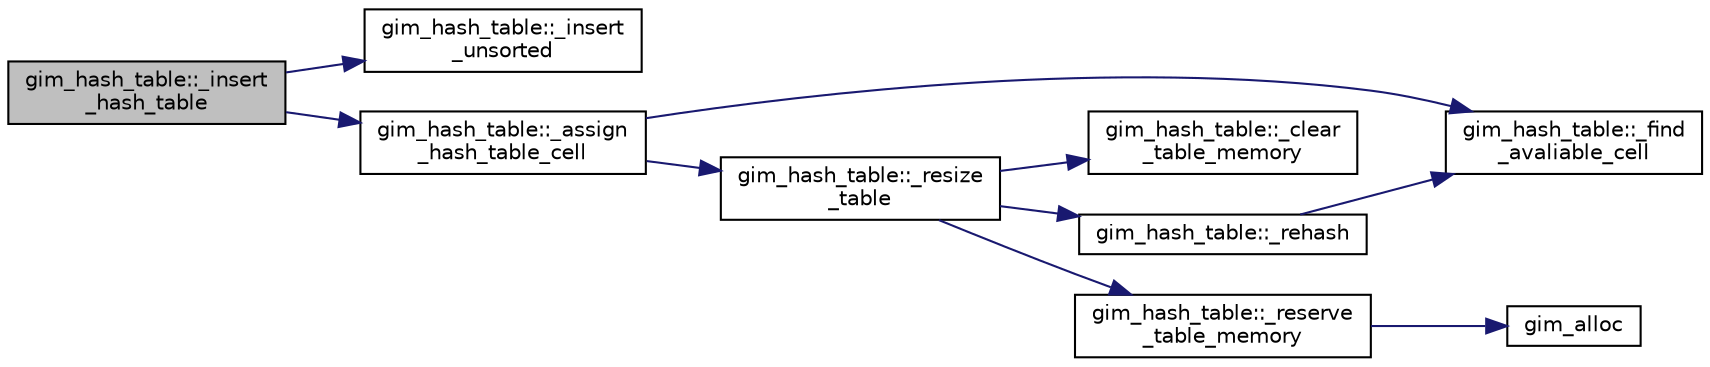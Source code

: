 digraph "gim_hash_table::_insert_hash_table"
{
  edge [fontname="Helvetica",fontsize="10",labelfontname="Helvetica",labelfontsize="10"];
  node [fontname="Helvetica",fontsize="10",shape=record];
  rankdir="LR";
  Node1 [label="gim_hash_table::_insert\l_hash_table",height=0.2,width=0.4,color="black", fillcolor="grey75", style="filled", fontcolor="black"];
  Node1 -> Node2 [color="midnightblue",fontsize="10",style="solid"];
  Node2 [label="gim_hash_table::_insert\l_unsorted",height=0.2,width=0.4,color="black", fillcolor="white", style="filled",URL="$classgim__hash__table.html#a95f93f63d75663f494388dc03423332f",tooltip="Fast insertion in m_nodes array. "];
  Node1 -> Node3 [color="midnightblue",fontsize="10",style="solid"];
  Node3 [label="gim_hash_table::_assign\l_hash_table_cell",height=0.2,width=0.4,color="black", fillcolor="white", style="filled",URL="$classgim__hash__table.html#a93e5bf5c573a39e21e9bd0a4aec38e1a",tooltip="Finds an avaliable hash table cell, and resizes the table if there isn&#39;t space. "];
  Node3 -> Node4 [color="midnightblue",fontsize="10",style="solid"];
  Node4 [label="gim_hash_table::_find\l_avaliable_cell",height=0.2,width=0.4,color="black", fillcolor="white", style="filled",URL="$classgim__hash__table.html#acc2d3d29a0190232386fb155ec9e5d8f",tooltip="Find the avaliable cell for the hashkey, and return an existing cell if it has the same hash key..."];
  Node3 -> Node5 [color="midnightblue",fontsize="10",style="solid"];
  Node5 [label="gim_hash_table::_resize\l_table",height=0.2,width=0.4,color="black", fillcolor="white", style="filled",URL="$classgim__hash__table.html#a51905040dee4c41954f5de1634c090dd",tooltip="Resize hash table indices. "];
  Node5 -> Node6 [color="midnightblue",fontsize="10",style="solid"];
  Node6 [label="gim_hash_table::_clear\l_table_memory",height=0.2,width=0.4,color="black", fillcolor="white", style="filled",URL="$classgim__hash__table.html#a06933fdb198971dcd753564d1d6e9424",tooltip="Clear all memory for the hash table. "];
  Node5 -> Node7 [color="midnightblue",fontsize="10",style="solid"];
  Node7 [label="gim_hash_table::_reserve\l_table_memory",height=0.2,width=0.4,color="black", fillcolor="white", style="filled",URL="$classgim__hash__table.html#a4d9347e131c0e17ac2d4966c092817f8",tooltip="reserves the memory for the hash table. "];
  Node7 -> Node8 [color="midnightblue",fontsize="10",style="solid"];
  Node8 [label="gim_alloc",height=0.2,width=0.4,color="black", fillcolor="white", style="filled",URL="$gim__memory_8h.html#abbd1086b0e4b8c13c44b9404b052ae56",tooltip="Standar Memory functions. "];
  Node5 -> Node9 [color="midnightblue",fontsize="10",style="solid"];
  Node9 [label="gim_hash_table::_rehash",height=0.2,width=0.4,color="black", fillcolor="white", style="filled",URL="$classgim__hash__table.html#aa33115e75d8cc5c489fa6ce8b1a23654",tooltip="Invalidates the keys (Assigning GIM_INVALID_HASH to all) Reorders the hash keys. "];
  Node9 -> Node4 [color="midnightblue",fontsize="10",style="solid"];
}
